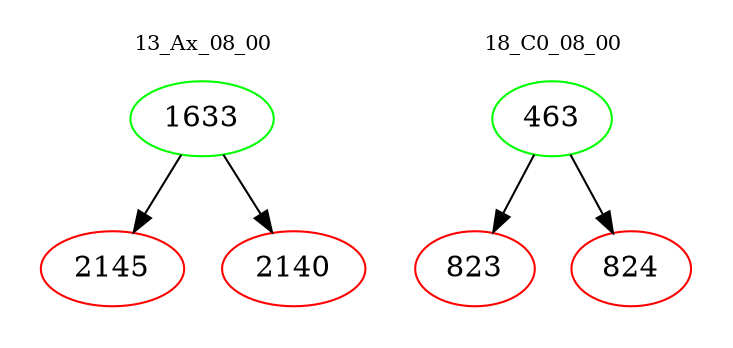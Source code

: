 digraph{
subgraph cluster_0 {
color = white
label = "13_Ax_08_00";
fontsize=10;
T0_1633 [label="1633", color="green"]
T0_1633 -> T0_2145 [color="black"]
T0_2145 [label="2145", color="red"]
T0_1633 -> T0_2140 [color="black"]
T0_2140 [label="2140", color="red"]
}
subgraph cluster_1 {
color = white
label = "18_C0_08_00";
fontsize=10;
T1_463 [label="463", color="green"]
T1_463 -> T1_823 [color="black"]
T1_823 [label="823", color="red"]
T1_463 -> T1_824 [color="black"]
T1_824 [label="824", color="red"]
}
}
